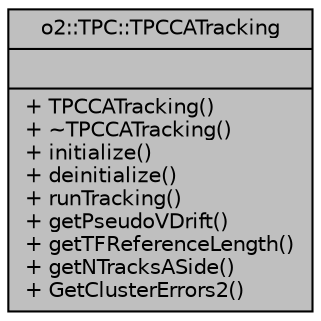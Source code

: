 digraph "o2::TPC::TPCCATracking"
{
 // INTERACTIVE_SVG=YES
  bgcolor="transparent";
  edge [fontname="Helvetica",fontsize="10",labelfontname="Helvetica",labelfontsize="10"];
  node [fontname="Helvetica",fontsize="10",shape=record];
  Node1 [label="{o2::TPC::TPCCATracking\n||+ TPCCATracking()\l+ ~TPCCATracking()\l+ initialize()\l+ deinitialize()\l+ runTracking()\l+ getPseudoVDrift()\l+ getTFReferenceLength()\l+ getNTracksASide()\l+ GetClusterErrors2()\l}",height=0.2,width=0.4,color="black", fillcolor="grey75", style="filled" fontcolor="black"];
}
